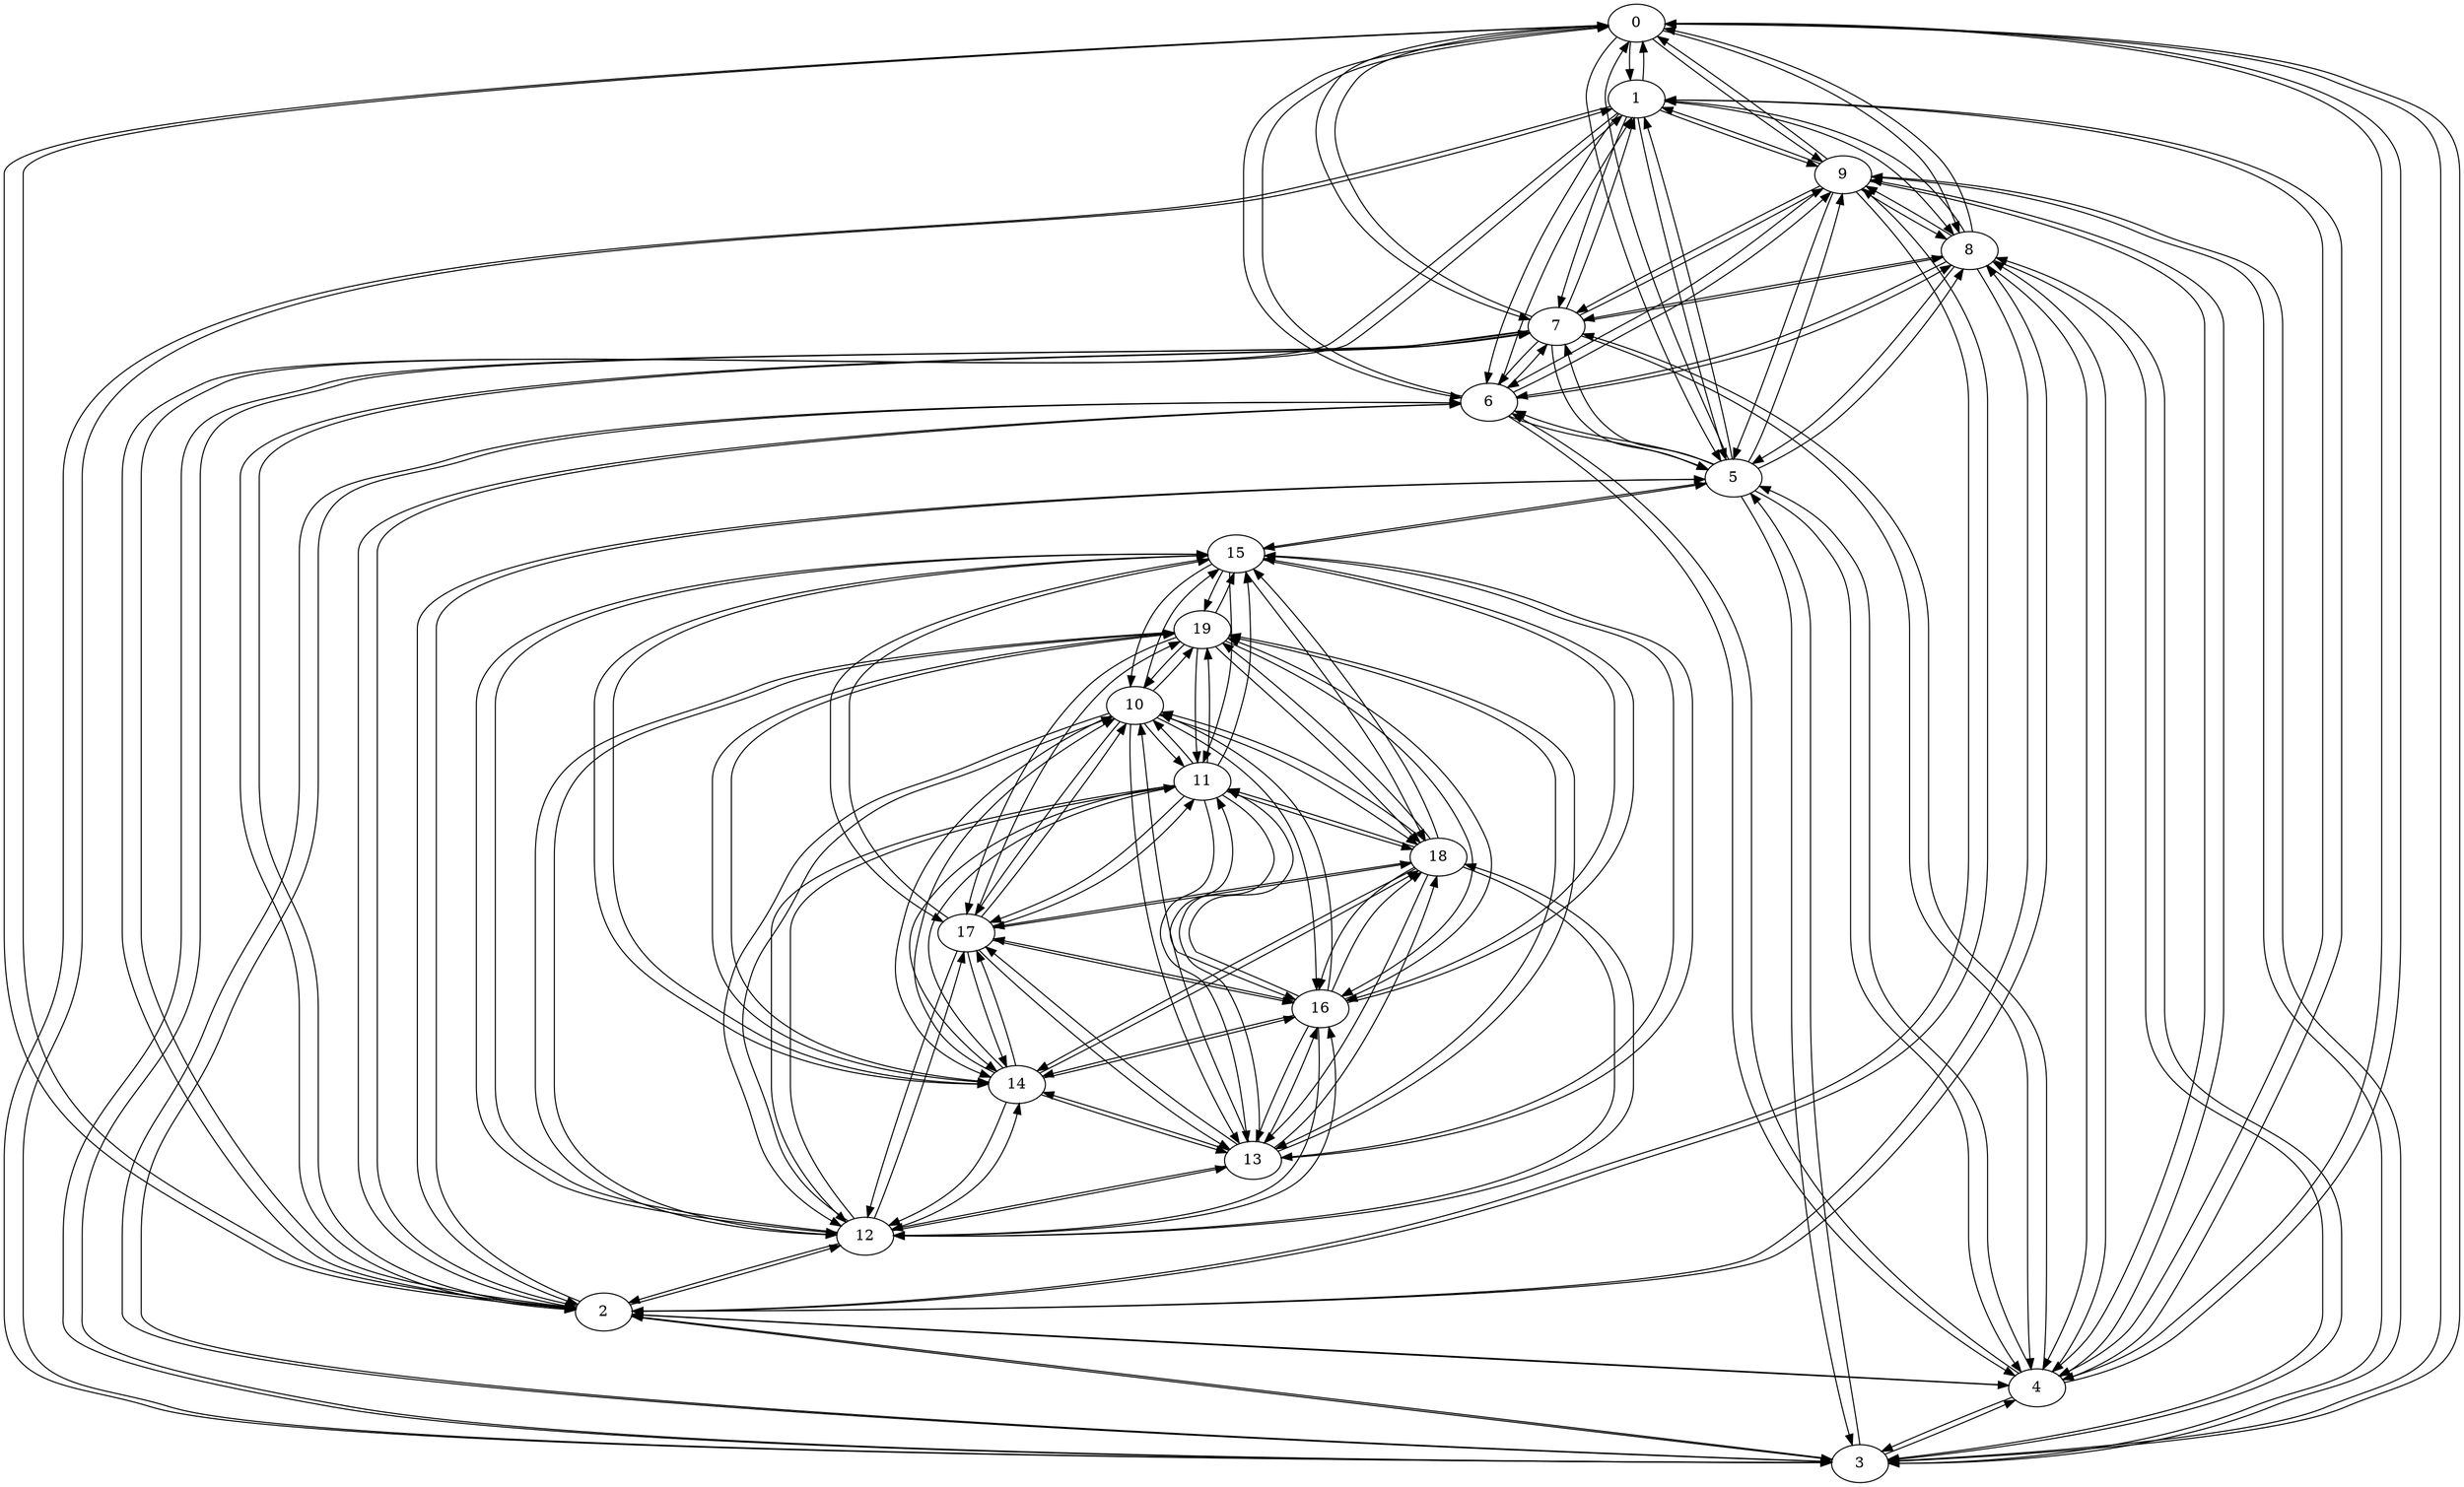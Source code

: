 strict digraph  {
0;
1;
2;
3;
4;
5;
6;
7;
8;
9;
10;
11;
12;
13;
14;
15;
16;
17;
18;
19;
0 -> 1  [weight=5];
0 -> 2  [weight=5];
0 -> 3  [weight=5];
0 -> 4  [weight=5];
0 -> 5  [weight=5];
0 -> 6  [weight=5];
0 -> 7  [weight=5];
0 -> 8  [weight=5];
0 -> 9  [weight=5];
1 -> 0  [weight=5];
1 -> 2  [weight=5];
1 -> 3  [weight=5];
1 -> 4  [weight=5];
1 -> 5  [weight=5];
1 -> 6  [weight=5];
1 -> 7  [weight=5];
1 -> 8  [weight=5];
1 -> 9  [weight=5];
2 -> 0  [weight=5];
2 -> 1  [weight=5];
2 -> 3  [weight=5];
2 -> 4  [weight=5];
2 -> 5  [weight=5];
2 -> 6  [weight=5];
2 -> 7  [weight=5];
2 -> 8  [weight=5];
2 -> 9  [weight=5];
2 -> 12  [weight=5];
3 -> 0  [weight=5];
3 -> 1  [weight=5];
3 -> 2  [weight=5];
3 -> 4  [weight=5];
3 -> 5  [weight=5];
3 -> 6  [weight=5];
3 -> 7  [weight=5];
3 -> 8  [weight=5];
3 -> 9  [weight=5];
4 -> 0  [weight=5];
4 -> 1  [weight=5];
4 -> 2  [weight=5];
4 -> 3  [weight=5];
4 -> 5  [weight=5];
4 -> 6  [weight=5];
4 -> 7  [weight=5];
4 -> 8  [weight=5];
4 -> 9  [weight=5];
5 -> 0  [weight=5];
5 -> 1  [weight=5];
5 -> 2  [weight=5];
5 -> 3  [weight=5];
5 -> 4  [weight=5];
5 -> 6  [weight=5];
5 -> 7  [weight=5];
5 -> 8  [weight=5];
5 -> 9  [weight=5];
5 -> 15  [weight=5];
6 -> 0  [weight=5];
6 -> 1  [weight=5];
6 -> 2  [weight=5];
6 -> 3  [weight=5];
6 -> 4  [weight=5];
6 -> 5  [weight=5];
6 -> 7  [weight=5];
6 -> 8  [weight=5];
6 -> 9  [weight=5];
7 -> 0  [weight=5];
7 -> 1  [weight=5];
7 -> 2  [weight=5];
7 -> 3  [weight=5];
7 -> 4  [weight=5];
7 -> 5  [weight=5];
7 -> 6  [weight=5];
7 -> 8  [weight=5];
7 -> 9  [weight=5];
8 -> 0  [weight=5];
8 -> 1  [weight=5];
8 -> 2  [weight=5];
8 -> 3  [weight=5];
8 -> 4  [weight=5];
8 -> 5  [weight=5];
8 -> 6  [weight=5];
8 -> 7  [weight=5];
8 -> 9  [weight=5];
9 -> 0  [weight=5];
9 -> 1  [weight=5];
9 -> 2  [weight=5];
9 -> 3  [weight=5];
9 -> 4  [weight=5];
9 -> 5  [weight=5];
9 -> 6  [weight=5];
9 -> 7  [weight=5];
9 -> 8  [weight=5];
10 -> 11  [weight=5];
10 -> 12  [weight=5];
10 -> 13  [weight=5];
10 -> 14  [weight=5];
10 -> 15  [weight=5];
10 -> 16  [weight=5];
10 -> 17  [weight=5];
10 -> 18  [weight=5];
10 -> 19  [weight=5];
11 -> 10  [weight=5];
11 -> 12  [weight=5];
11 -> 13  [weight=5];
11 -> 14  [weight=5];
11 -> 15  [weight=5];
11 -> 16  [weight=5];
11 -> 17  [weight=5];
11 -> 18  [weight=5];
11 -> 19  [weight=5];
12 -> 10  [weight=5];
12 -> 11  [weight=5];
12 -> 13  [weight=5];
12 -> 14  [weight=5];
12 -> 15  [weight=5];
12 -> 16  [weight=5];
12 -> 17  [weight=5];
12 -> 18  [weight=5];
12 -> 19  [weight=5];
12 -> 2  [weight=5];
13 -> 10  [weight=5];
13 -> 11  [weight=5];
13 -> 12  [weight=5];
13 -> 14  [weight=5];
13 -> 15  [weight=5];
13 -> 16  [weight=5];
13 -> 17  [weight=5];
13 -> 18  [weight=5];
13 -> 19  [weight=5];
14 -> 10  [weight=5];
14 -> 11  [weight=5];
14 -> 12  [weight=5];
14 -> 13  [weight=5];
14 -> 15  [weight=5];
14 -> 16  [weight=5];
14 -> 17  [weight=5];
14 -> 18  [weight=5];
14 -> 19  [weight=5];
15 -> 10  [weight=5];
15 -> 11  [weight=5];
15 -> 12  [weight=5];
15 -> 13  [weight=5];
15 -> 14  [weight=5];
15 -> 16  [weight=5];
15 -> 17  [weight=5];
15 -> 18  [weight=5];
15 -> 19  [weight=5];
15 -> 5  [weight=5];
16 -> 10  [weight=5];
16 -> 11  [weight=5];
16 -> 12  [weight=5];
16 -> 13  [weight=5];
16 -> 14  [weight=5];
16 -> 15  [weight=5];
16 -> 17  [weight=5];
16 -> 18  [weight=5];
16 -> 19  [weight=5];
17 -> 10  [weight=5];
17 -> 11  [weight=5];
17 -> 12  [weight=5];
17 -> 13  [weight=5];
17 -> 14  [weight=5];
17 -> 15  [weight=5];
17 -> 16  [weight=5];
17 -> 18  [weight=5];
17 -> 19  [weight=5];
18 -> 10  [weight=5];
18 -> 11  [weight=5];
18 -> 12  [weight=5];
18 -> 13  [weight=5];
18 -> 14  [weight=5];
18 -> 15  [weight=5];
18 -> 16  [weight=5];
18 -> 17  [weight=5];
18 -> 19  [weight=5];
19 -> 10  [weight=5];
19 -> 11  [weight=5];
19 -> 12  [weight=5];
19 -> 13  [weight=5];
19 -> 14  [weight=5];
19 -> 15  [weight=5];
19 -> 16  [weight=5];
19 -> 17  [weight=5];
19 -> 18  [weight=5];
}
